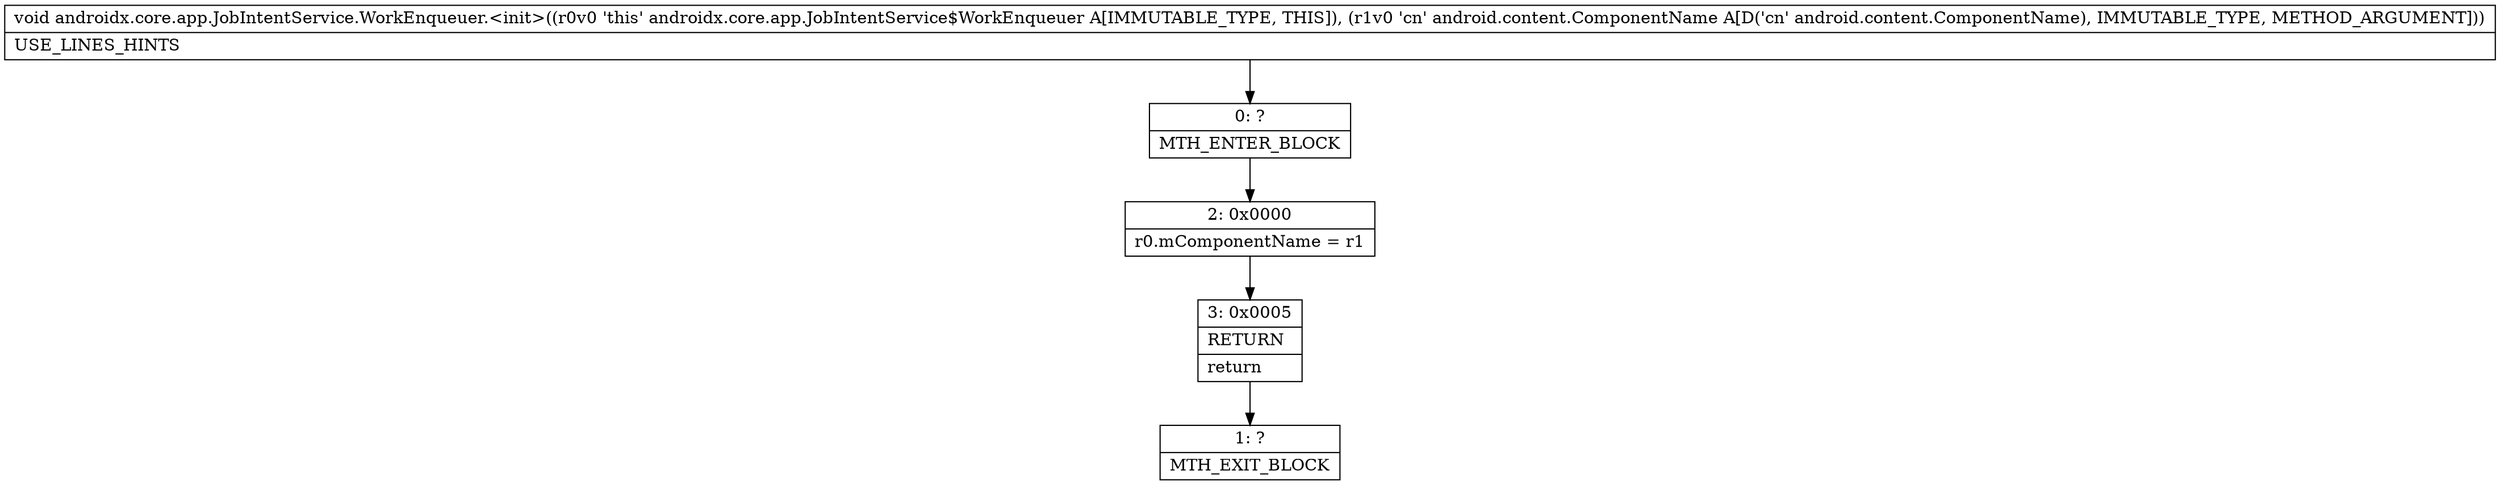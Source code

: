 digraph "CFG forandroidx.core.app.JobIntentService.WorkEnqueuer.\<init\>(Landroid\/content\/ComponentName;)V" {
Node_0 [shape=record,label="{0\:\ ?|MTH_ENTER_BLOCK\l}"];
Node_2 [shape=record,label="{2\:\ 0x0000|r0.mComponentName = r1\l}"];
Node_3 [shape=record,label="{3\:\ 0x0005|RETURN\l|return\l}"];
Node_1 [shape=record,label="{1\:\ ?|MTH_EXIT_BLOCK\l}"];
MethodNode[shape=record,label="{void androidx.core.app.JobIntentService.WorkEnqueuer.\<init\>((r0v0 'this' androidx.core.app.JobIntentService$WorkEnqueuer A[IMMUTABLE_TYPE, THIS]), (r1v0 'cn' android.content.ComponentName A[D('cn' android.content.ComponentName), IMMUTABLE_TYPE, METHOD_ARGUMENT]))  | USE_LINES_HINTS\l}"];
MethodNode -> Node_0;Node_0 -> Node_2;
Node_2 -> Node_3;
Node_3 -> Node_1;
}

